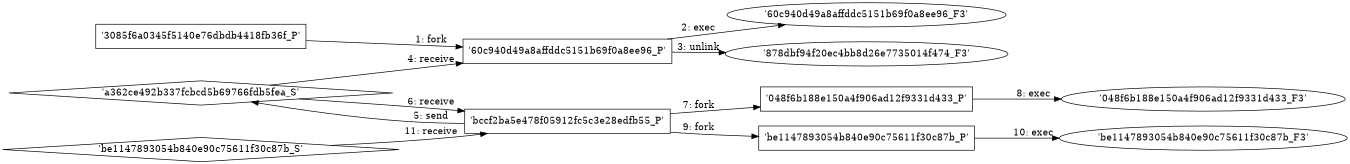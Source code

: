 digraph "D:\Learning\Paper\apt\基于CTI的攻击预警\Dataset\攻击图\ASGfromALLCTI\Rogue security sites sully search results.dot" {
rankdir="LR"
size="9"
fixedsize="false"
splines="true"
nodesep=0.3
ranksep=0
fontsize=10
overlap="scalexy"
engine= "neato"
	"'3085f6a0345f5140e76dbdb4418fb36f_P'" [node_type=Process shape=box]
	"'60c940d49a8affddc5151b69f0a8ee96_P'" [node_type=Process shape=box]
	"'3085f6a0345f5140e76dbdb4418fb36f_P'" -> "'60c940d49a8affddc5151b69f0a8ee96_P'" [label="1: fork"]
	"'60c940d49a8affddc5151b69f0a8ee96_P'" [node_type=Process shape=box]
	"'60c940d49a8affddc5151b69f0a8ee96_F3'" [node_type=File shape=ellipse]
	"'60c940d49a8affddc5151b69f0a8ee96_P'" -> "'60c940d49a8affddc5151b69f0a8ee96_F3'" [label="2: exec"]
	"'878dbf94f20ec4bb8d26e7735014f474_F3'" [node_type=file shape=ellipse]
	"'60c940d49a8affddc5151b69f0a8ee96_P'" [node_type=Process shape=box]
	"'60c940d49a8affddc5151b69f0a8ee96_P'" -> "'878dbf94f20ec4bb8d26e7735014f474_F3'" [label="3: unlink"]
	"'60c940d49a8affddc5151b69f0a8ee96_P'" [node_type=Process shape=box]
	"'a362ce492b337fcbcd5b69766fdb5fea_S'" [node_type=Socket shape=diamond]
	"'a362ce492b337fcbcd5b69766fdb5fea_S'" -> "'60c940d49a8affddc5151b69f0a8ee96_P'" [label="4: receive"]
	"'a362ce492b337fcbcd5b69766fdb5fea_S'" [node_type=Socket shape=diamond]
	"'bccf2ba5e478f05912fc5c3e28edfb55_P'" [node_type=Process shape=box]
	"'bccf2ba5e478f05912fc5c3e28edfb55_P'" -> "'a362ce492b337fcbcd5b69766fdb5fea_S'" [label="5: send"]
	"'a362ce492b337fcbcd5b69766fdb5fea_S'" -> "'bccf2ba5e478f05912fc5c3e28edfb55_P'" [label="6: receive"]
	"'bccf2ba5e478f05912fc5c3e28edfb55_P'" [node_type=Process shape=box]
	"'048f6b188e150a4f906ad12f9331d433_P'" [node_type=Process shape=box]
	"'bccf2ba5e478f05912fc5c3e28edfb55_P'" -> "'048f6b188e150a4f906ad12f9331d433_P'" [label="7: fork"]
	"'048f6b188e150a4f906ad12f9331d433_P'" [node_type=Process shape=box]
	"'048f6b188e150a4f906ad12f9331d433_F3'" [node_type=File shape=ellipse]
	"'048f6b188e150a4f906ad12f9331d433_P'" -> "'048f6b188e150a4f906ad12f9331d433_F3'" [label="8: exec"]
	"'bccf2ba5e478f05912fc5c3e28edfb55_P'" [node_type=Process shape=box]
	"'be1147893054b840e90c75611f30c87b_P'" [node_type=Process shape=box]
	"'bccf2ba5e478f05912fc5c3e28edfb55_P'" -> "'be1147893054b840e90c75611f30c87b_P'" [label="9: fork"]
	"'be1147893054b840e90c75611f30c87b_P'" [node_type=Process shape=box]
	"'be1147893054b840e90c75611f30c87b_F3'" [node_type=File shape=ellipse]
	"'be1147893054b840e90c75611f30c87b_P'" -> "'be1147893054b840e90c75611f30c87b_F3'" [label="10: exec"]
	"'bccf2ba5e478f05912fc5c3e28edfb55_P'" [node_type=Process shape=box]
	"'be1147893054b840e90c75611f30c87b_S'" [node_type=Socket shape=diamond]
	"'be1147893054b840e90c75611f30c87b_S'" -> "'bccf2ba5e478f05912fc5c3e28edfb55_P'" [label="11: receive"]
}
